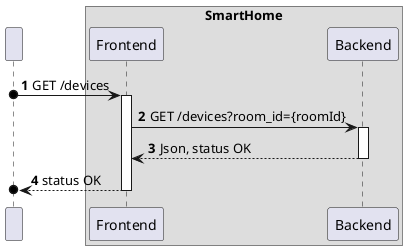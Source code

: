 @startuml
'https://plantuml.com/sequence-diagram
!pragma layout smetana

autonumber

participant " " as User

box "SmartHome"
    participant "Frontend" as FE
    participant "Backend" as SV
end box

User o-> FE : GET /devices
activate FE

FE -> SV : GET /devices?room_id={roomId}
activate SV

SV --> FE : Json, status OK
deactivate SV

FE -->o User : status OK
deactivate FE


@enduml